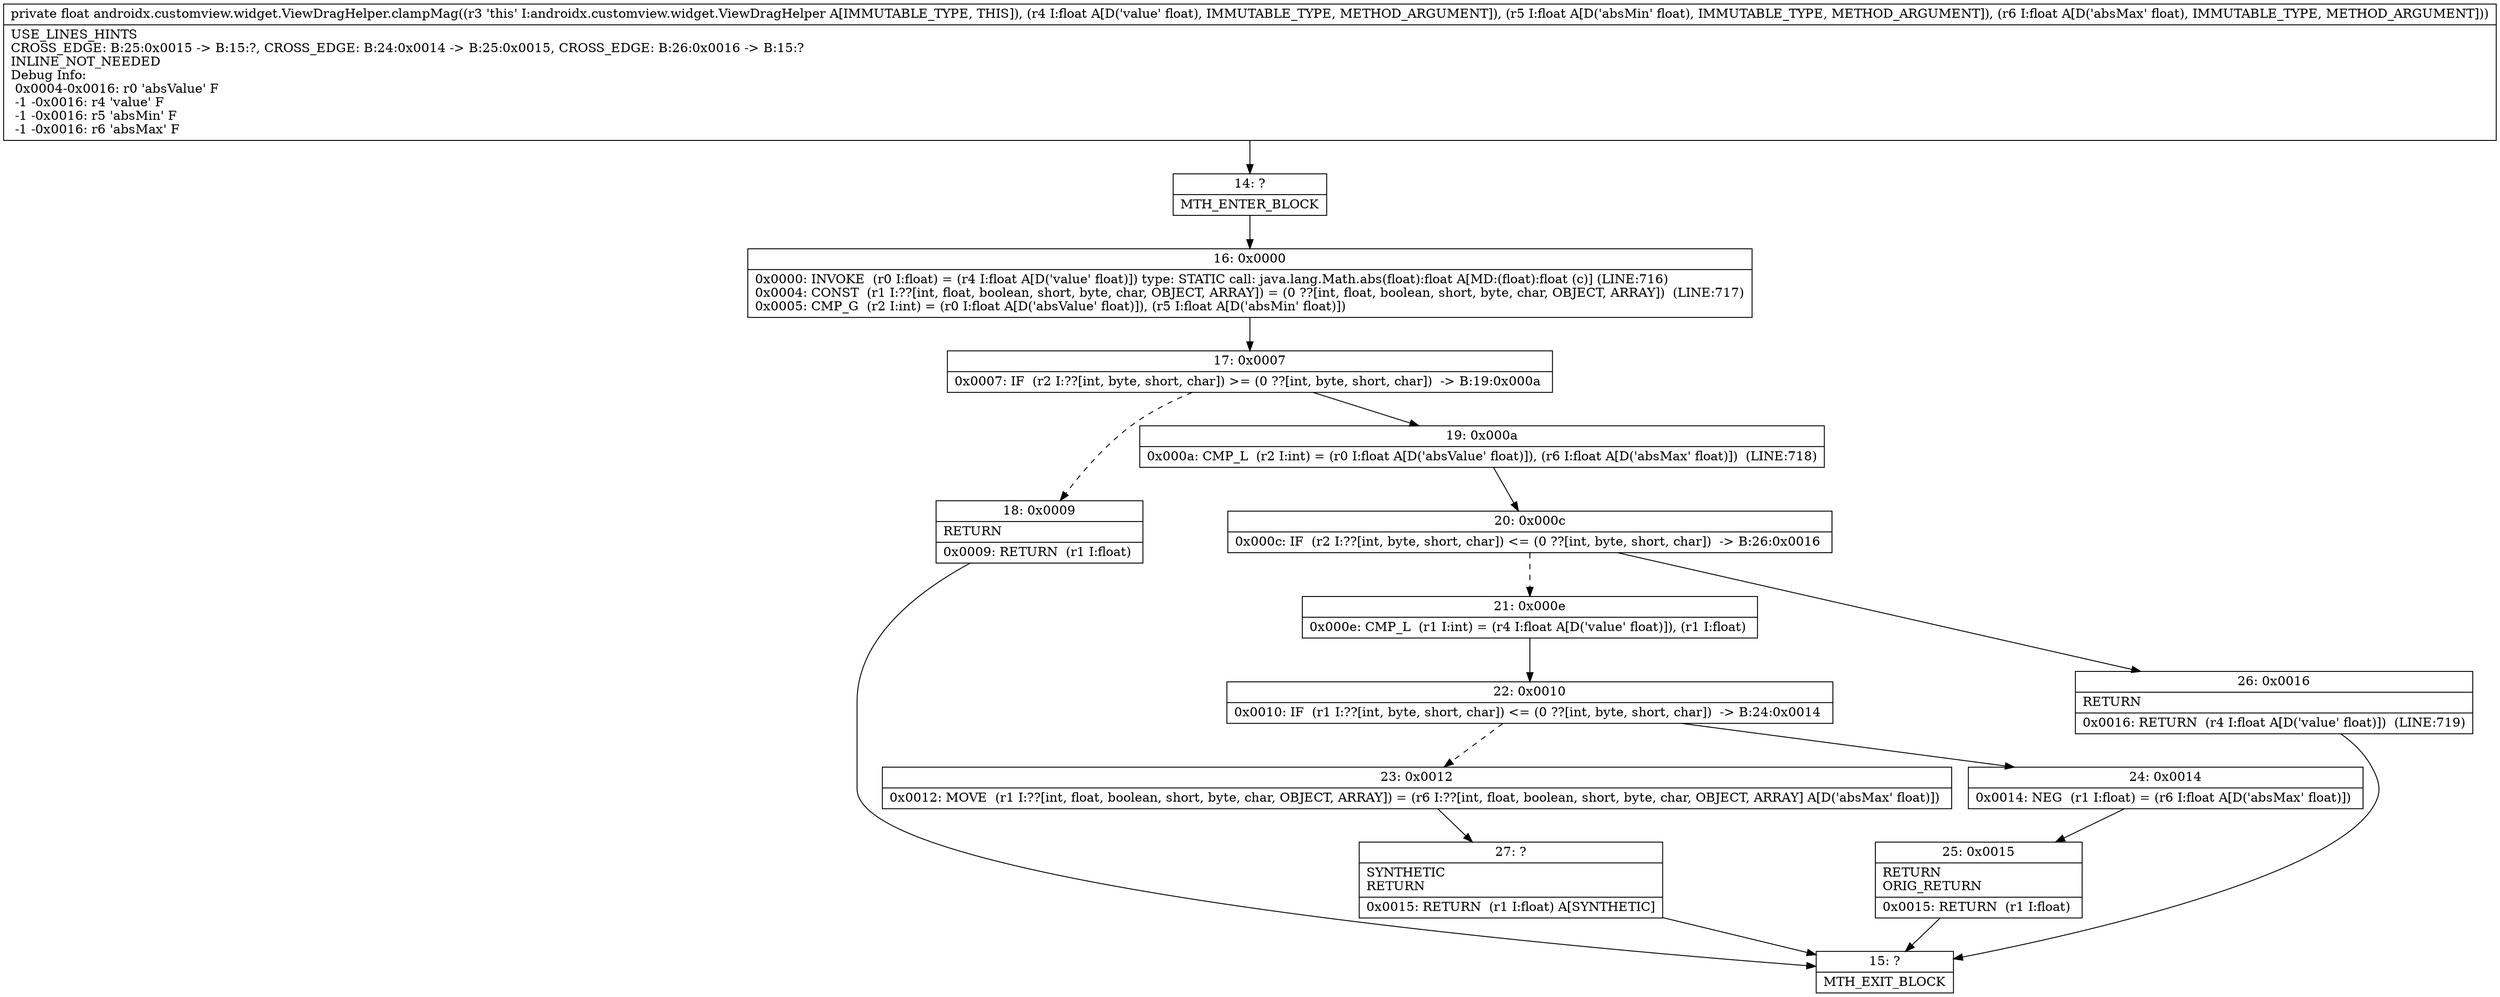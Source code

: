 digraph "CFG forandroidx.customview.widget.ViewDragHelper.clampMag(FFF)F" {
Node_14 [shape=record,label="{14\:\ ?|MTH_ENTER_BLOCK\l}"];
Node_16 [shape=record,label="{16\:\ 0x0000|0x0000: INVOKE  (r0 I:float) = (r4 I:float A[D('value' float)]) type: STATIC call: java.lang.Math.abs(float):float A[MD:(float):float (c)] (LINE:716)\l0x0004: CONST  (r1 I:??[int, float, boolean, short, byte, char, OBJECT, ARRAY]) = (0 ??[int, float, boolean, short, byte, char, OBJECT, ARRAY])  (LINE:717)\l0x0005: CMP_G  (r2 I:int) = (r0 I:float A[D('absValue' float)]), (r5 I:float A[D('absMin' float)]) \l}"];
Node_17 [shape=record,label="{17\:\ 0x0007|0x0007: IF  (r2 I:??[int, byte, short, char]) \>= (0 ??[int, byte, short, char])  \-\> B:19:0x000a \l}"];
Node_18 [shape=record,label="{18\:\ 0x0009|RETURN\l|0x0009: RETURN  (r1 I:float) \l}"];
Node_15 [shape=record,label="{15\:\ ?|MTH_EXIT_BLOCK\l}"];
Node_19 [shape=record,label="{19\:\ 0x000a|0x000a: CMP_L  (r2 I:int) = (r0 I:float A[D('absValue' float)]), (r6 I:float A[D('absMax' float)])  (LINE:718)\l}"];
Node_20 [shape=record,label="{20\:\ 0x000c|0x000c: IF  (r2 I:??[int, byte, short, char]) \<= (0 ??[int, byte, short, char])  \-\> B:26:0x0016 \l}"];
Node_21 [shape=record,label="{21\:\ 0x000e|0x000e: CMP_L  (r1 I:int) = (r4 I:float A[D('value' float)]), (r1 I:float) \l}"];
Node_22 [shape=record,label="{22\:\ 0x0010|0x0010: IF  (r1 I:??[int, byte, short, char]) \<= (0 ??[int, byte, short, char])  \-\> B:24:0x0014 \l}"];
Node_23 [shape=record,label="{23\:\ 0x0012|0x0012: MOVE  (r1 I:??[int, float, boolean, short, byte, char, OBJECT, ARRAY]) = (r6 I:??[int, float, boolean, short, byte, char, OBJECT, ARRAY] A[D('absMax' float)]) \l}"];
Node_27 [shape=record,label="{27\:\ ?|SYNTHETIC\lRETURN\l|0x0015: RETURN  (r1 I:float) A[SYNTHETIC]\l}"];
Node_24 [shape=record,label="{24\:\ 0x0014|0x0014: NEG  (r1 I:float) = (r6 I:float A[D('absMax' float)]) \l}"];
Node_25 [shape=record,label="{25\:\ 0x0015|RETURN\lORIG_RETURN\l|0x0015: RETURN  (r1 I:float) \l}"];
Node_26 [shape=record,label="{26\:\ 0x0016|RETURN\l|0x0016: RETURN  (r4 I:float A[D('value' float)])  (LINE:719)\l}"];
MethodNode[shape=record,label="{private float androidx.customview.widget.ViewDragHelper.clampMag((r3 'this' I:androidx.customview.widget.ViewDragHelper A[IMMUTABLE_TYPE, THIS]), (r4 I:float A[D('value' float), IMMUTABLE_TYPE, METHOD_ARGUMENT]), (r5 I:float A[D('absMin' float), IMMUTABLE_TYPE, METHOD_ARGUMENT]), (r6 I:float A[D('absMax' float), IMMUTABLE_TYPE, METHOD_ARGUMENT]))  | USE_LINES_HINTS\lCROSS_EDGE: B:25:0x0015 \-\> B:15:?, CROSS_EDGE: B:24:0x0014 \-\> B:25:0x0015, CROSS_EDGE: B:26:0x0016 \-\> B:15:?\lINLINE_NOT_NEEDED\lDebug Info:\l  0x0004\-0x0016: r0 'absValue' F\l  \-1 \-0x0016: r4 'value' F\l  \-1 \-0x0016: r5 'absMin' F\l  \-1 \-0x0016: r6 'absMax' F\l}"];
MethodNode -> Node_14;Node_14 -> Node_16;
Node_16 -> Node_17;
Node_17 -> Node_18[style=dashed];
Node_17 -> Node_19;
Node_18 -> Node_15;
Node_19 -> Node_20;
Node_20 -> Node_21[style=dashed];
Node_20 -> Node_26;
Node_21 -> Node_22;
Node_22 -> Node_23[style=dashed];
Node_22 -> Node_24;
Node_23 -> Node_27;
Node_27 -> Node_15;
Node_24 -> Node_25;
Node_25 -> Node_15;
Node_26 -> Node_15;
}

